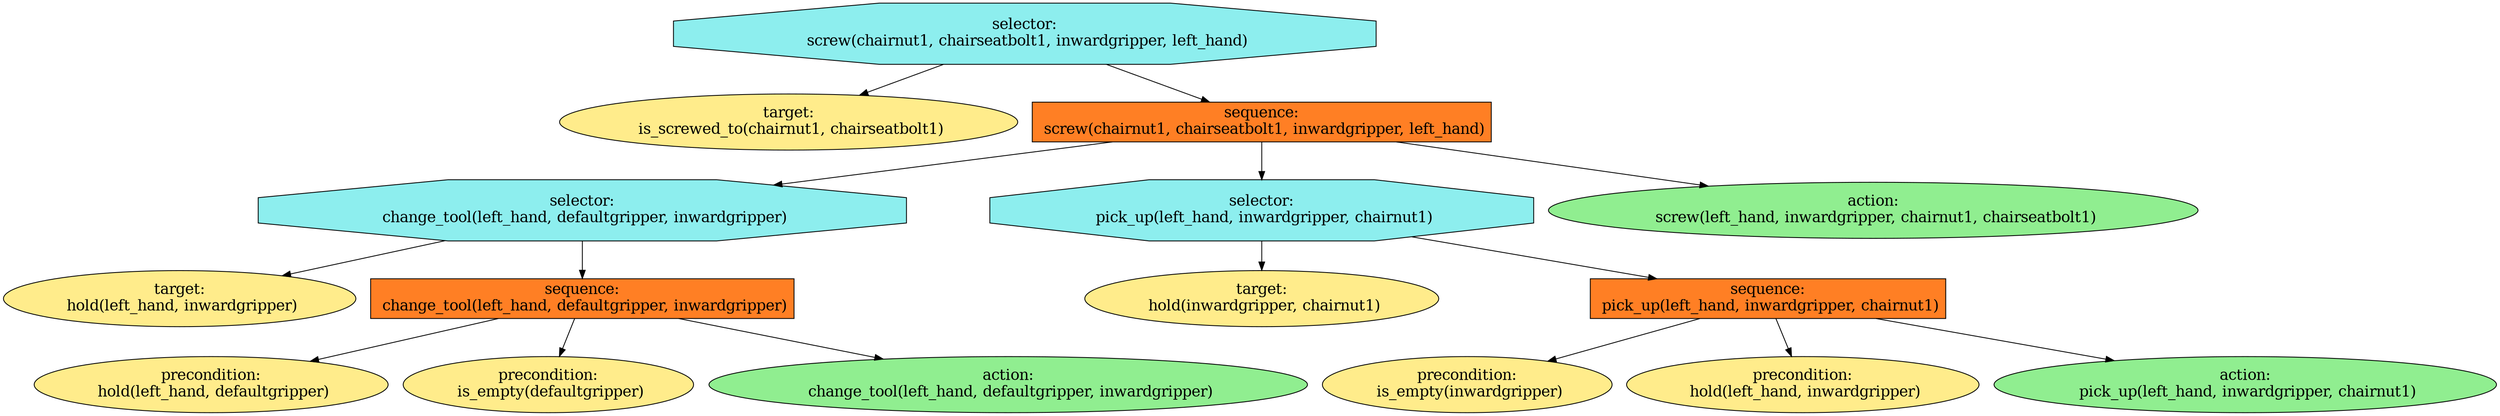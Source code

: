 digraph pastafarianism {
ordering=out;
graph [fontname="times-roman"];
node [fontname="times-roman"];
edge [fontname="times-roman"];
"selector:
 screw(chairnut1, chairseatbolt1, inwardgripper, left_hand)" [fillcolor=darkslategray2, fontcolor=black, fontsize=18, label="selector:
 screw(chairnut1, chairseatbolt1, inwardgripper, left_hand)", shape=octagon, style=filled];
"target:
 is_screwed_to(chairnut1, chairseatbolt1)" [fillcolor=lightgoldenrod1, fontcolor=black, fontsize=18, label="target:
 is_screwed_to(chairnut1, chairseatbolt1)", shape=ellipse, style=filled];
"selector:
 screw(chairnut1, chairseatbolt1, inwardgripper, left_hand)" -> "target:
 is_screwed_to(chairnut1, chairseatbolt1)";
"sequence:
 screw(chairnut1, chairseatbolt1, inwardgripper, left_hand)" [fillcolor=chocolate1, fontcolor=black, fontsize=18, label="sequence:
 screw(chairnut1, chairseatbolt1, inwardgripper, left_hand)", shape=box, style=filled];
"selector:
 screw(chairnut1, chairseatbolt1, inwardgripper, left_hand)" -> "sequence:
 screw(chairnut1, chairseatbolt1, inwardgripper, left_hand)";
"selector:
 change_tool(left_hand, defaultgripper, inwardgripper)" [fillcolor=darkslategray2, fontcolor=black, fontsize=18, label="selector:
 change_tool(left_hand, defaultgripper, inwardgripper)", shape=octagon, style=filled];
"sequence:
 screw(chairnut1, chairseatbolt1, inwardgripper, left_hand)" -> "selector:
 change_tool(left_hand, defaultgripper, inwardgripper)";
"target:
 hold(left_hand, inwardgripper)" [fillcolor=lightgoldenrod1, fontcolor=black, fontsize=18, label="target:
 hold(left_hand, inwardgripper)", shape=ellipse, style=filled];
"selector:
 change_tool(left_hand, defaultgripper, inwardgripper)" -> "target:
 hold(left_hand, inwardgripper)";
"sequence:
 change_tool(left_hand, defaultgripper, inwardgripper)" [fillcolor=chocolate1, fontcolor=black, fontsize=18, label="sequence:
 change_tool(left_hand, defaultgripper, inwardgripper)", shape=box, style=filled];
"selector:
 change_tool(left_hand, defaultgripper, inwardgripper)" -> "sequence:
 change_tool(left_hand, defaultgripper, inwardgripper)";
"precondition:
 hold(left_hand, defaultgripper)" [fillcolor=lightgoldenrod1, fontcolor=black, fontsize=18, label="precondition:
 hold(left_hand, defaultgripper)", shape=ellipse, style=filled];
"sequence:
 change_tool(left_hand, defaultgripper, inwardgripper)" -> "precondition:
 hold(left_hand, defaultgripper)";
"precondition:
 is_empty(defaultgripper)" [fillcolor=lightgoldenrod1, fontcolor=black, fontsize=18, label="precondition:
 is_empty(defaultgripper)", shape=ellipse, style=filled];
"sequence:
 change_tool(left_hand, defaultgripper, inwardgripper)" -> "precondition:
 is_empty(defaultgripper)";
"action:
 change_tool(left_hand, defaultgripper, inwardgripper)" [fillcolor=lightgreen, fontcolor=black, fontsize=18, label="action:
 change_tool(left_hand, defaultgripper, inwardgripper)", shape=ellipse, style=filled];
"sequence:
 change_tool(left_hand, defaultgripper, inwardgripper)" -> "action:
 change_tool(left_hand, defaultgripper, inwardgripper)";
"selector:
 pick_up(left_hand, inwardgripper, chairnut1)" [fillcolor=darkslategray2, fontcolor=black, fontsize=18, label="selector:
 pick_up(left_hand, inwardgripper, chairnut1)", shape=octagon, style=filled];
"sequence:
 screw(chairnut1, chairseatbolt1, inwardgripper, left_hand)" -> "selector:
 pick_up(left_hand, inwardgripper, chairnut1)";
"target:
 hold(inwardgripper, chairnut1)" [fillcolor=lightgoldenrod1, fontcolor=black, fontsize=18, label="target:
 hold(inwardgripper, chairnut1)", shape=ellipse, style=filled];
"selector:
 pick_up(left_hand, inwardgripper, chairnut1)" -> "target:
 hold(inwardgripper, chairnut1)";
"sequence:
 pick_up(left_hand, inwardgripper, chairnut1)" [fillcolor=chocolate1, fontcolor=black, fontsize=18, label="sequence:
 pick_up(left_hand, inwardgripper, chairnut1)", shape=box, style=filled];
"selector:
 pick_up(left_hand, inwardgripper, chairnut1)" -> "sequence:
 pick_up(left_hand, inwardgripper, chairnut1)";
"precondition:
 is_empty(inwardgripper)" [fillcolor=lightgoldenrod1, fontcolor=black, fontsize=18, label="precondition:
 is_empty(inwardgripper)", shape=ellipse, style=filled];
"sequence:
 pick_up(left_hand, inwardgripper, chairnut1)" -> "precondition:
 is_empty(inwardgripper)";
"precondition:
 hold(left_hand, inwardgripper)" [fillcolor=lightgoldenrod1, fontcolor=black, fontsize=18, label="precondition:
 hold(left_hand, inwardgripper)", shape=ellipse, style=filled];
"sequence:
 pick_up(left_hand, inwardgripper, chairnut1)" -> "precondition:
 hold(left_hand, inwardgripper)";
"action:
 pick_up(left_hand, inwardgripper, chairnut1)" [fillcolor=lightgreen, fontcolor=black, fontsize=18, label="action:
 pick_up(left_hand, inwardgripper, chairnut1)", shape=ellipse, style=filled];
"sequence:
 pick_up(left_hand, inwardgripper, chairnut1)" -> "action:
 pick_up(left_hand, inwardgripper, chairnut1)";
"action:
 screw(left_hand, inwardgripper, chairnut1, chairseatbolt1)" [fillcolor=lightgreen, fontcolor=black, fontsize=18, label="action:
 screw(left_hand, inwardgripper, chairnut1, chairseatbolt1)", shape=ellipse, style=filled];
"sequence:
 screw(chairnut1, chairseatbolt1, inwardgripper, left_hand)" -> "action:
 screw(left_hand, inwardgripper, chairnut1, chairseatbolt1)";
}
